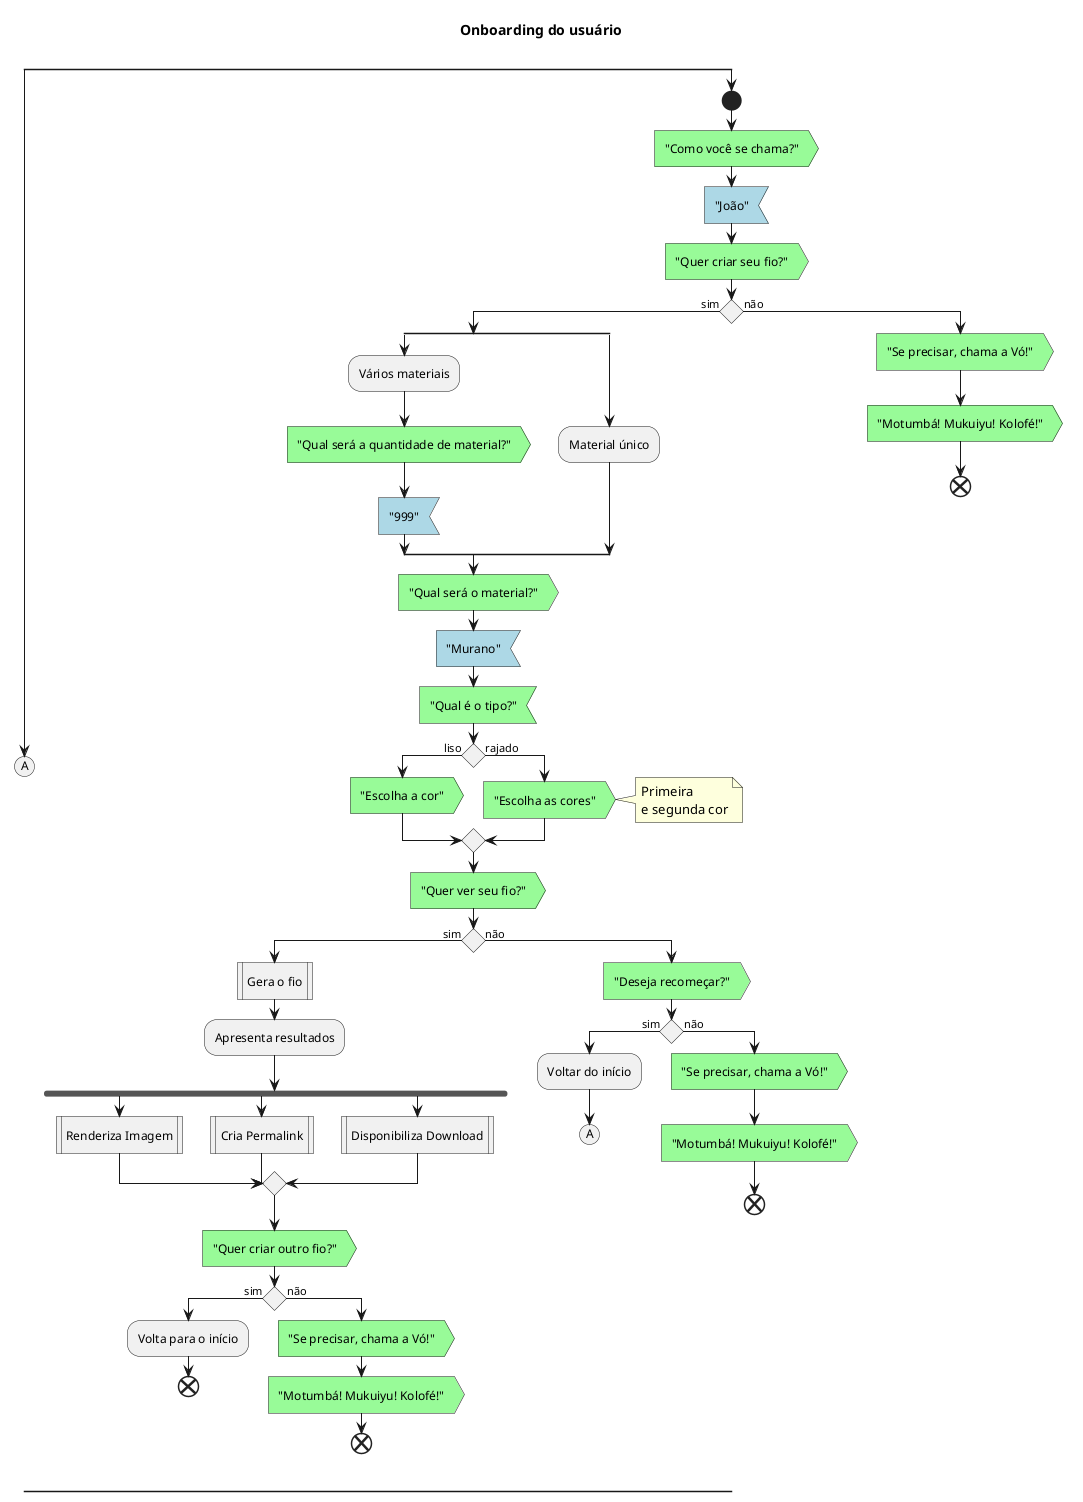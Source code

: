 @startuml
title "Onboarding do usuário\n"

split
        (A)
        -[hidden]->
split again
        start
        #palegreen:"Como você se chama?">
        #lightblue:"João"<
        #palegreen:"Quer criar seu fio?">
        if () then (sim)
                split
                         :Vários materiais;
                         #palegreen:"Qual será a quantidade de material?">
                         #lightblue:"999"<
                 split again
                         :Material único;
                 end split
                 #palegreen:"Qual será o material?">
                 #lightblue:"Murano"<
                 #palegreen:"Qual é o tipo?"<
                 if () then (liso)
                         #palegreen:"Escolha a cor">
                 else (rajado)
                         #palegreen:"Escolha as cores">
                         note right
                                 Primeira
                                 e segunda cor
                         end note
                 endif
                 #palegreen:"Quer ver seu fio?">
                 if () then (sim)
                         :Gera o fio|
                         :Apresenta resultados;
                         fork
                                 :Renderiza Imagem|
                         fork again
                                 :Cria Permalink|
                         fork again
                                 :Disponibiliza Download|
                         end merge
                         #palegreen:"Quer criar outro fio?">
                         if () then (sim)
                                 :Volta para o início;
                                 end
                         else (não)
                                 #palegreen:"Se precisar, chama a Vó!">
                                 #palegreen:"Motumbá! Mukuiyu! Kolofé!">
                                 end
                         endif
                 else (não)
                         #palegreen:"Deseja recomeçar?">
                         if () then (sim)
                                 :Voltar do início;
                                 (A)
                                 -[hidden]->
                         else (não)
                                 #palegreen:"Se precisar, chama a Vó!">
                                 #palegreen:"Motumbá! Mukuiyu! Kolofé!">
                                 end
                         endif
                 endif
        else (não)
                #palegreen:"Se precisar, chama a Vó!">
                #palegreen:"Motumbá! Mukuiyu! Kolofé!">
                end
        endif
end split
@enduml
